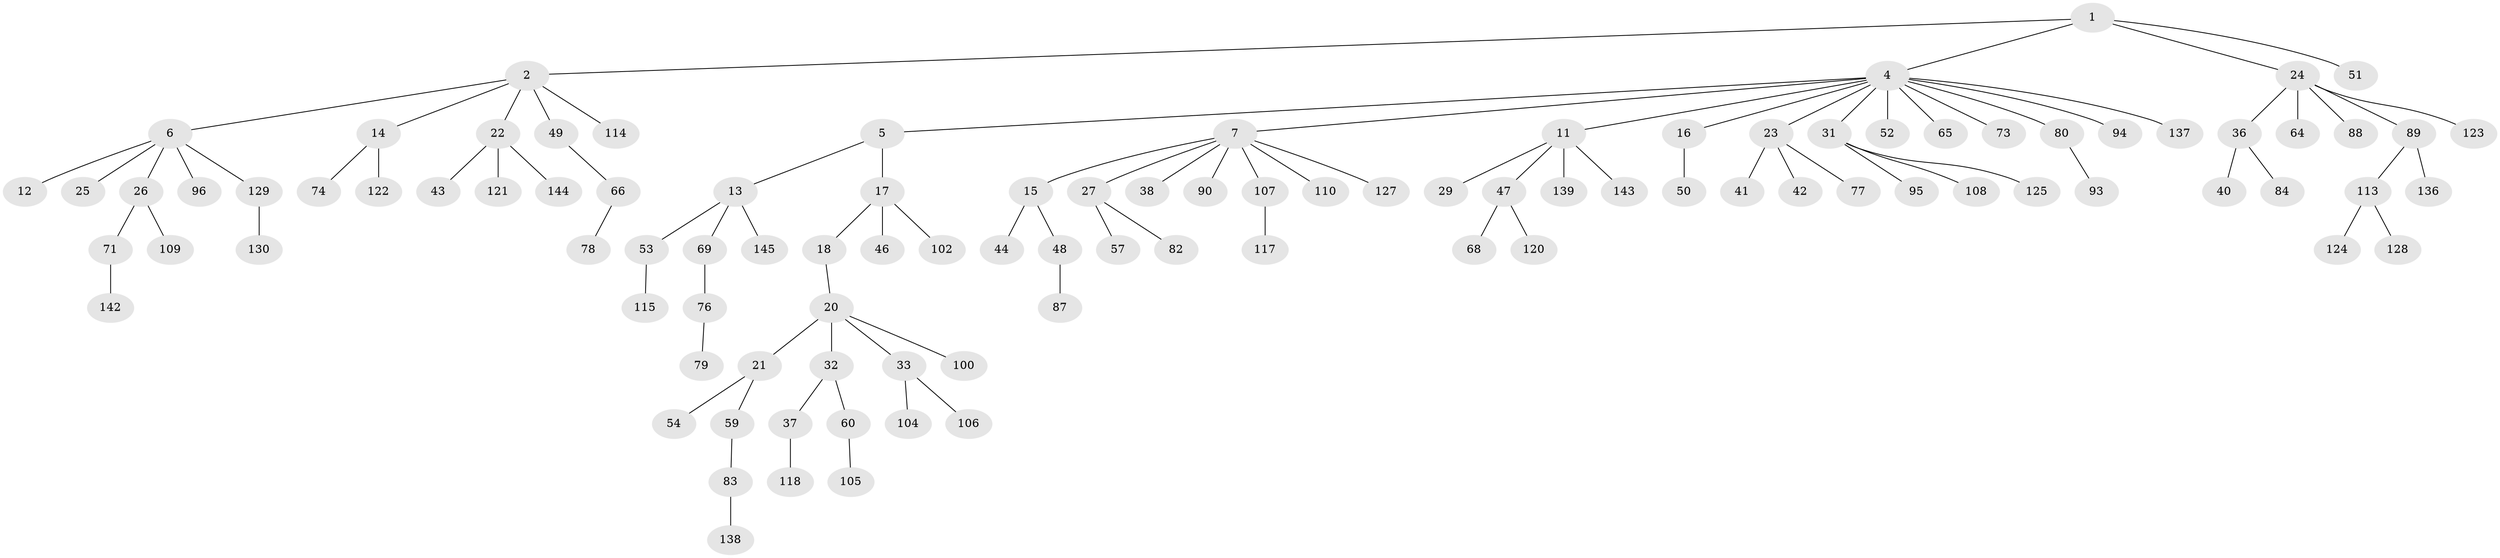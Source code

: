 // Generated by graph-tools (version 1.1) at 2025/52/02/27/25 19:52:13]
// undirected, 102 vertices, 101 edges
graph export_dot {
graph [start="1"]
  node [color=gray90,style=filled];
  1 [super="+3"];
  2 [super="+10"];
  4 [super="+9"];
  5 [super="+134"];
  6 [super="+75"];
  7 [super="+8"];
  11 [super="+63"];
  12;
  13 [super="+97"];
  14 [super="+19"];
  15 [super="+45"];
  16;
  17 [super="+85"];
  18;
  20 [super="+146"];
  21 [super="+58"];
  22 [super="+91"];
  23 [super="+101"];
  24 [super="+35"];
  25 [super="+28"];
  26 [super="+86"];
  27;
  29 [super="+30"];
  31 [super="+61"];
  32 [super="+34"];
  33 [super="+111"];
  36 [super="+39"];
  37 [super="+81"];
  38 [super="+56"];
  40;
  41;
  42;
  43;
  44;
  46;
  47 [super="+62"];
  48 [super="+133"];
  49;
  50;
  51;
  52 [super="+103"];
  53 [super="+55"];
  54 [super="+135"];
  57 [super="+131"];
  59 [super="+67"];
  60;
  64;
  65;
  66 [super="+70"];
  68;
  69 [super="+72"];
  71;
  73;
  74 [super="+92"];
  76;
  77;
  78;
  79;
  80 [super="+119"];
  82 [super="+112"];
  83 [super="+98"];
  84;
  87;
  88;
  89 [super="+99"];
  90;
  93;
  94;
  95;
  96;
  100 [super="+116"];
  102;
  104;
  105;
  106;
  107;
  108 [super="+147"];
  109;
  110;
  113 [super="+126"];
  114;
  115;
  117;
  118 [super="+141"];
  120;
  121;
  122;
  123;
  124 [super="+148"];
  125;
  127;
  128 [super="+140"];
  129;
  130 [super="+132"];
  136;
  137;
  138;
  139;
  142;
  143;
  144;
  145;
  1 -- 2;
  1 -- 4;
  1 -- 24;
  1 -- 51;
  2 -- 6;
  2 -- 22;
  2 -- 49;
  2 -- 114;
  2 -- 14;
  4 -- 5;
  4 -- 7;
  4 -- 16;
  4 -- 23;
  4 -- 52;
  4 -- 94;
  4 -- 80;
  4 -- 65;
  4 -- 137;
  4 -- 73;
  4 -- 11;
  4 -- 31;
  5 -- 13;
  5 -- 17;
  6 -- 12;
  6 -- 25;
  6 -- 26;
  6 -- 96;
  6 -- 129;
  7 -- 15;
  7 -- 27;
  7 -- 90;
  7 -- 110;
  7 -- 127;
  7 -- 107;
  7 -- 38;
  11 -- 29;
  11 -- 47;
  11 -- 139;
  11 -- 143;
  13 -- 53;
  13 -- 69;
  13 -- 145;
  14 -- 122;
  14 -- 74;
  15 -- 44;
  15 -- 48;
  16 -- 50;
  17 -- 18;
  17 -- 46;
  17 -- 102;
  18 -- 20;
  20 -- 21;
  20 -- 32;
  20 -- 33;
  20 -- 100;
  21 -- 54;
  21 -- 59;
  22 -- 43;
  22 -- 144;
  22 -- 121;
  23 -- 41;
  23 -- 42;
  23 -- 77;
  24 -- 36;
  24 -- 64;
  24 -- 89;
  24 -- 123;
  24 -- 88;
  26 -- 71;
  26 -- 109;
  27 -- 57;
  27 -- 82;
  31 -- 95;
  31 -- 125;
  31 -- 108;
  32 -- 60;
  32 -- 37;
  33 -- 104;
  33 -- 106;
  36 -- 40;
  36 -- 84;
  37 -- 118;
  47 -- 68;
  47 -- 120;
  48 -- 87;
  49 -- 66;
  53 -- 115;
  59 -- 83;
  60 -- 105;
  66 -- 78;
  69 -- 76;
  71 -- 142;
  76 -- 79;
  80 -- 93;
  83 -- 138;
  89 -- 136;
  89 -- 113;
  107 -- 117;
  113 -- 124;
  113 -- 128;
  129 -- 130;
}
